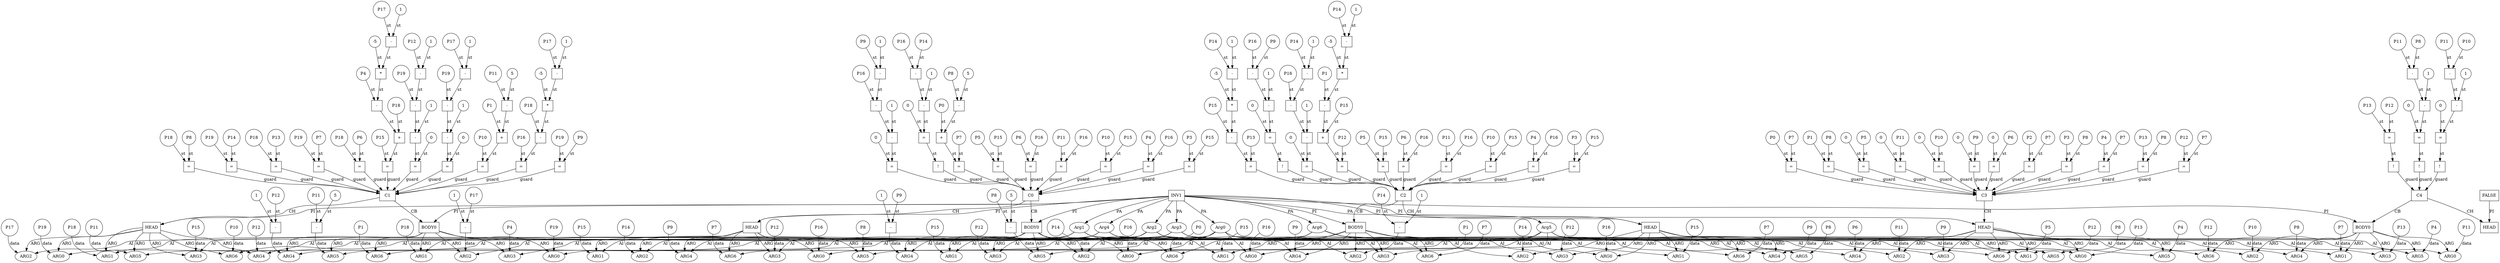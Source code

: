// Horn Graph
digraph {
	"predicate_0" [label="INV1"  nodeName="predicate_0" class=predicateName GNNNodeID=0 shape="box"]
	"predicateArgument_0" [label="Arg0"  nodeName="predicateArgument_0" class=predicateArgument GNNNodeID=1 shape="ellipse"]
		"predicate_0" -> "predicateArgument_0" [ label="PA"]
	"predicateArgument_1" [label="Arg1"  nodeName="predicateArgument_1" class=predicateArgument GNNNodeID=2 shape="ellipse"]
		"predicate_0" -> "predicateArgument_1" [ label="PA"]
	"predicateArgument_2" [label="Arg2"  nodeName="predicateArgument_2" class=predicateArgument GNNNodeID=3 shape="ellipse"]
		"predicate_0" -> "predicateArgument_2" [ label="PA"]
	"predicateArgument_3" [label="Arg3"  nodeName="predicateArgument_3" class=predicateArgument GNNNodeID=4 shape="ellipse"]
		"predicate_0" -> "predicateArgument_3" [ label="PA"]
	"predicateArgument_4" [label="Arg4"  nodeName="predicateArgument_4" class=predicateArgument GNNNodeID=5 shape="ellipse"]
		"predicate_0" -> "predicateArgument_4" [ label="PA"]
	"predicateArgument_5" [label="Arg5"  nodeName="predicateArgument_5" class=predicateArgument GNNNodeID=6 shape="ellipse"]
		"predicate_0" -> "predicateArgument_5" [ label="PA"]
	"predicateArgument_6" [label="Arg6"  nodeName="predicateArgument_6" class=predicateArgument GNNNodeID=7 shape="ellipse"]
		"predicate_0" -> "predicateArgument_6" [ label="PA"]
	"predicate_1" [label="FALSE"  nodeName="predicate_1" class=predicateName GNNNodeID=8 shape="box"]
	"clause_0" [label="C0"  nodeName="clause_0" class=clause GNNNodeID=9 shape="box"]
	">=_10" [label="="  nodeName=">=_10" class=operator GNNNodeID=10 shape="square"]
		">=_10" -> "clause_0" [ label="guard"]
	"0_11" [label="0"  nodeName="0_11" class=constant GNNNodeID=11 shape="circle"]
		"0_11" -> ">=_10" [ label="st"]
	"-_12" [label="-"  nodeName="-_12" class=operator GNNNodeID=12 shape="square"]
		"-_12" -> ">=_10" [ label="st"]
	"-_13" [label="-"  nodeName="-_13" class=operator GNNNodeID=13 shape="square"]
		"-_13" -> "-_12" [ label="st"]
	"P16_14" [label="P16"  nodeName="P16_14" class=symbolicConstant GNNNodeID=14 shape="circle"]
		"P16_14" -> "-_13" [ label="st"]
	"-_15" [label="-"  nodeName="-_15" class=operator GNNNodeID=15 shape="square"]
		"-_15" -> "-_13" [ label="st"]
	"P9_16" [label="P9"  nodeName="P9_16" class=symbolicConstant GNNNodeID=16 shape="circle"]
		"P9_16" -> "-_15" [ label="st"]
	"1_17" [label="1"  nodeName="1_17" class=constant GNNNodeID=17 shape="circle"]
		"1_17" -> "-_15" [ label="st"]
	"1_18" [label="1"  nodeName="1_18" class=constant GNNNodeID=18 shape="circle"]
		"1_18" -> "-_12" [ label="st"]
	"!_19" [label="!"  nodeName="!_19" class=operator GNNNodeID=19 shape="square"]
		"!_19" -> "clause_0" [ label="guard"]
	">=_20" [label="="  nodeName=">=_20" class=operator GNNNodeID=20 shape="square"]
		">=_20" -> "!_19" [ label="st"]
	"0_21" [label="0"  nodeName="0_21" class=constant GNNNodeID=21 shape="circle"]
		"0_21" -> ">=_20" [ label="st"]
	"-_22" [label="-"  nodeName="-_22" class=operator GNNNodeID=22 shape="square"]
		"-_22" -> ">=_20" [ label="st"]
	"-_23" [label="-"  nodeName="-_23" class=operator GNNNodeID=23 shape="square"]
		"-_23" -> "-_22" [ label="st"]
	"P16_24" [label="P16"  nodeName="P16_24" class=symbolicConstant GNNNodeID=24 shape="circle"]
		"P16_24" -> "-_23" [ label="st"]
	"P14_25" [label="P14"  nodeName="P14_25" class=symbolicConstant GNNNodeID=25 shape="circle"]
		"P14_25" -> "-_23" [ label="st"]
	"1_26" [label="1"  nodeName="1_26" class=constant GNNNodeID=26 shape="circle"]
		"1_26" -> "-_22" [ label="st"]
	"=_27" [label="="  nodeName="=_27" class=operator GNNNodeID=27 shape="square"]
		"=_27" -> "clause_0" [ label="guard"]
	"+_28" [label="+"  nodeName="+_28" class=operator GNNNodeID=28 shape="square"]
		"+_28" -> "=_27" [ label="st"]
	"P0_29" [label="P0"  nodeName="P0_29" class=symbolicConstant GNNNodeID=29 shape="circle"]
		"P0_29" -> "+_28" [ label="st"]
	"-_30" [label="-"  nodeName="-_30" class=operator GNNNodeID=30 shape="square"]
		"-_30" -> "+_28" [ label="st"]
	"P8_31" [label="P8"  nodeName="P8_31" class=symbolicConstant GNNNodeID=31 shape="circle"]
		"P8_31" -> "-_30" [ label="st"]
	"5_32" [label="5"  nodeName="5_32" class=constant GNNNodeID=32 shape="circle"]
		"5_32" -> "-_30" [ label="st"]
	"P7_33" [label="P7"  nodeName="P7_33" class=symbolicConstant GNNNodeID=33 shape="circle"]
		"P7_33" -> "=_27" [ label="st"]
	"=_34" [label="="  nodeName="=_34" class=operator GNNNodeID=34 shape="square"]
		"=_34" -> "clause_0" [ label="guard"]
	"P5_35" [label="P5"  nodeName="P5_35" class=symbolicConstant GNNNodeID=35 shape="circle"]
		"P5_35" -> "=_34" [ label="st"]
	"P15_36" [label="P15"  nodeName="P15_36" class=symbolicConstant GNNNodeID=36 shape="circle"]
		"P15_36" -> "=_34" [ label="st"]
	"=_37" [label="="  nodeName="=_37" class=operator GNNNodeID=37 shape="square"]
		"=_37" -> "clause_0" [ label="guard"]
	"P6_38" [label="P6"  nodeName="P6_38" class=symbolicConstant GNNNodeID=38 shape="circle"]
		"P6_38" -> "=_37" [ label="st"]
	"P16_39" [label="P16"  nodeName="P16_39" class=symbolicConstant GNNNodeID=39 shape="circle"]
		"P16_39" -> "=_37" [ label="st"]
	"=_40" [label="="  nodeName="=_40" class=operator GNNNodeID=40 shape="square"]
		"=_40" -> "clause_0" [ label="guard"]
	"P11_41" [label="P11"  nodeName="P11_41" class=symbolicConstant GNNNodeID=41 shape="circle"]
		"P11_41" -> "=_40" [ label="st"]
	"P16_42" [label="P16"  nodeName="P16_42" class=symbolicConstant GNNNodeID=42 shape="circle"]
		"P16_42" -> "=_40" [ label="st"]
	"=_43" [label="="  nodeName="=_43" class=operator GNNNodeID=43 shape="square"]
		"=_43" -> "clause_0" [ label="guard"]
	"P10_44" [label="P10"  nodeName="P10_44" class=symbolicConstant GNNNodeID=44 shape="circle"]
		"P10_44" -> "=_43" [ label="st"]
	"P15_45" [label="P15"  nodeName="P15_45" class=symbolicConstant GNNNodeID=45 shape="circle"]
		"P15_45" -> "=_43" [ label="st"]
	"=_46" [label="="  nodeName="=_46" class=operator GNNNodeID=46 shape="square"]
		"=_46" -> "clause_0" [ label="guard"]
	"P4_47" [label="P4"  nodeName="P4_47" class=symbolicConstant GNNNodeID=47 shape="circle"]
		"P4_47" -> "=_46" [ label="st"]
	"P16_48" [label="P16"  nodeName="P16_48" class=symbolicConstant GNNNodeID=48 shape="circle"]
		"P16_48" -> "=_46" [ label="st"]
	"=_49" [label="="  nodeName="=_49" class=operator GNNNodeID=49 shape="square"]
		"=_49" -> "clause_0" [ label="guard"]
	"P3_50" [label="P3"  nodeName="P3_50" class=symbolicConstant GNNNodeID=50 shape="circle"]
		"P3_50" -> "=_49" [ label="st"]
	"P15_51" [label="P15"  nodeName="P15_51" class=symbolicConstant GNNNodeID=51 shape="circle"]
		"P15_51" -> "=_49" [ label="st"]
	"clauseHead_0" [label="HEAD"  nodeName="clauseHead_0" class=clauseHead GNNNodeID=52 shape="box"]
		"clause_0" -> "clauseHead_0" [ label="CH"]
		"predicate_0" -> "clauseHead_0" [ label="PI"]
	"clauseArgument_0" [label="ARG0"  nodeName="clauseArgument_0" class=clauseArg GNNNodeID=53 shape="ellipse"]
		"clauseHead_0" -> "clauseArgument_0" [ label="ARG"]
		"predicateArgument_0" -> "clauseArgument_0" [ label="AI"]
	"P16_54" [label="P16"  nodeName="P16_54" class=symbolicConstant GNNNodeID=54 shape="circle"]
		"P16_54" -> "clauseArgument_0" [ label="data"]
	"clauseArgument_1" [label="ARG1"  nodeName="clauseArgument_1" class=clauseArg GNNNodeID=55 shape="ellipse"]
		"clauseHead_0" -> "clauseArgument_1" [ label="ARG"]
		"predicateArgument_1" -> "clauseArgument_1" [ label="AI"]
	"P15_56" [label="P15"  nodeName="P15_56" class=symbolicConstant GNNNodeID=56 shape="circle"]
		"P15_56" -> "clauseArgument_1" [ label="data"]
	"clauseArgument_2" [label="ARG2"  nodeName="clauseArgument_2" class=clauseArg GNNNodeID=57 shape="ellipse"]
		"clauseHead_0" -> "clauseArgument_2" [ label="ARG"]
		"predicateArgument_2" -> "clauseArgument_2" [ label="AI"]
	"P14_58" [label="P14"  nodeName="P14_58" class=symbolicConstant GNNNodeID=58 shape="circle"]
		"P14_58" -> "clauseArgument_2" [ label="data"]
	"clauseArgument_3" [label="ARG3"  nodeName="clauseArgument_3" class=clauseArg GNNNodeID=59 shape="ellipse"]
		"clauseHead_0" -> "clauseArgument_3" [ label="ARG"]
		"predicateArgument_3" -> "clauseArgument_3" [ label="AI"]
	"P12_60" [label="P12"  nodeName="P12_60" class=symbolicConstant GNNNodeID=60 shape="circle"]
		"P12_60" -> "clauseArgument_3" [ label="data"]
	"clauseArgument_4" [label="ARG4"  nodeName="clauseArgument_4" class=clauseArg GNNNodeID=61 shape="ellipse"]
		"clauseHead_0" -> "clauseArgument_4" [ label="ARG"]
		"predicateArgument_4" -> "clauseArgument_4" [ label="AI"]
	"P9_62" [label="P9"  nodeName="P9_62" class=symbolicConstant GNNNodeID=62 shape="circle"]
		"P9_62" -> "clauseArgument_4" [ label="data"]
	"clauseArgument_5" [label="ARG5"  nodeName="clauseArgument_5" class=clauseArg GNNNodeID=63 shape="ellipse"]
		"clauseHead_0" -> "clauseArgument_5" [ label="ARG"]
		"predicateArgument_5" -> "clauseArgument_5" [ label="AI"]
	"P8_64" [label="P8"  nodeName="P8_64" class=symbolicConstant GNNNodeID=64 shape="circle"]
		"P8_64" -> "clauseArgument_5" [ label="data"]
	"clauseArgument_6" [label="ARG6"  nodeName="clauseArgument_6" class=clauseArg GNNNodeID=65 shape="ellipse"]
		"clauseHead_0" -> "clauseArgument_6" [ label="ARG"]
		"predicateArgument_6" -> "clauseArgument_6" [ label="AI"]
	"P7_66" [label="P7"  nodeName="P7_66" class=symbolicConstant GNNNodeID=66 shape="circle"]
		"P7_66" -> "clauseArgument_6" [ label="data"]
	"clauseBody_0" [label="BODY0"  nodeName="clauseBody_0" class=clauseBody GNNNodeID=67 shape="box"]
		"clause_0" -> "clauseBody_0" [ label="CB"]
		"predicate_0" -> "clauseBody_0" [ label="PI"]
	"clauseArgument_7" [label="ARG0"  nodeName="clauseArgument_7" class=clauseArg GNNNodeID=68 shape="ellipse"]
		"clauseBody_0" -> "clauseArgument_7" [ label="ARG"]
		"predicateArgument_0" -> "clauseArgument_7" [ label="AI"]
	"P16_69" [label="P16"  nodeName="P16_69" class=symbolicConstant GNNNodeID=69 shape="circle"]
		"P16_69" -> "clauseArgument_7" [ label="data"]
	"clauseArgument_8" [label="ARG1"  nodeName="clauseArgument_8" class=clauseArg GNNNodeID=70 shape="ellipse"]
		"clauseBody_0" -> "clauseArgument_8" [ label="ARG"]
		"predicateArgument_1" -> "clauseArgument_8" [ label="AI"]
	"P15_71" [label="P15"  nodeName="P15_71" class=symbolicConstant GNNNodeID=71 shape="circle"]
		"P15_71" -> "clauseArgument_8" [ label="data"]
	"clauseArgument_9" [label="ARG2"  nodeName="clauseArgument_9" class=clauseArg GNNNodeID=72 shape="ellipse"]
		"clauseBody_0" -> "clauseArgument_9" [ label="ARG"]
		"predicateArgument_2" -> "clauseArgument_9" [ label="AI"]
	"P14_73" [label="P14"  nodeName="P14_73" class=symbolicConstant GNNNodeID=73 shape="circle"]
		"P14_73" -> "clauseArgument_9" [ label="data"]
	"clauseArgument_10" [label="ARG3"  nodeName="clauseArgument_10" class=clauseArg GNNNodeID=74 shape="ellipse"]
		"clauseBody_0" -> "clauseArgument_10" [ label="ARG"]
		"predicateArgument_3" -> "clauseArgument_10" [ label="AI"]
	"P12_75" [label="P12"  nodeName="P12_75" class=symbolicConstant GNNNodeID=75 shape="circle"]
		"P12_75" -> "clauseArgument_10" [ label="data"]
	"clauseArgument_11" [label="ARG4"  nodeName="clauseArgument_11" class=clauseArg GNNNodeID=76 shape="ellipse"]
		"clauseBody_0" -> "clauseArgument_11" [ label="ARG"]
		"predicateArgument_4" -> "clauseArgument_11" [ label="AI"]
	"-_77" [label="-"  nodeName="-_77" class=operator GNNNodeID=77 shape="square"]
		"-_77" -> "clauseArgument_11" [ label="data"]
	"P9_78" [label="P9"  nodeName="P9_78" class=symbolicConstant GNNNodeID=78 shape="circle"]
		"P9_78" -> "-_77" [ label="st"]
	"1_79" [label="1"  nodeName="1_79" class=constant GNNNodeID=79 shape="circle"]
		"1_79" -> "-_77" [ label="st"]
	"clauseArgument_12" [label="ARG5"  nodeName="clauseArgument_12" class=clauseArg GNNNodeID=80 shape="ellipse"]
		"clauseBody_0" -> "clauseArgument_12" [ label="ARG"]
		"predicateArgument_5" -> "clauseArgument_12" [ label="AI"]
	"-_81" [label="-"  nodeName="-_81" class=operator GNNNodeID=81 shape="square"]
		"-_81" -> "clauseArgument_12" [ label="data"]
	"P8_82" [label="P8"  nodeName="P8_82" class=symbolicConstant GNNNodeID=82 shape="circle"]
		"P8_82" -> "-_81" [ label="st"]
	"5_83" [label="5"  nodeName="5_83" class=constant GNNNodeID=83 shape="circle"]
		"5_83" -> "-_81" [ label="st"]
	"clauseArgument_13" [label="ARG6"  nodeName="clauseArgument_13" class=clauseArg GNNNodeID=84 shape="ellipse"]
		"clauseBody_0" -> "clauseArgument_13" [ label="ARG"]
		"predicateArgument_6" -> "clauseArgument_13" [ label="AI"]
	"P0_85" [label="P0"  nodeName="P0_85" class=symbolicConstant GNNNodeID=85 shape="circle"]
		"P0_85" -> "clauseArgument_13" [ label="data"]
	"clause_1" [label="C1"  nodeName="clause_1" class=clause GNNNodeID=86 shape="box"]
	"=_87" [label="="  nodeName="=_87" class=operator GNNNodeID=87 shape="square"]
		"=_87" -> "clause_1" [ label="guard"]
	"+_88" [label="+"  nodeName="+_88" class=operator GNNNodeID=88 shape="square"]
		"+_88" -> "=_87" [ label="st"]
	"-_89" [label="-"  nodeName="-_89" class=operator GNNNodeID=89 shape="square"]
		"-_89" -> "+_88" [ label="st"]
	"P4_90" [label="P4"  nodeName="P4_90" class=symbolicConstant GNNNodeID=90 shape="circle"]
		"P4_90" -> "-_89" [ label="st"]
	"*_91" [label="*"  nodeName="*_91" class=operator GNNNodeID=91 shape="square"]
		"*_91" -> "-_89" [ label="st"]
	"-5_92" [label="-5"  nodeName="-5_92" class=constant GNNNodeID=92 shape="circle"]
		"-5_92" -> "*_91" [ label="st"]
	"-_93" [label="-"  nodeName="-_93" class=operator GNNNodeID=93 shape="square"]
		"-_93" -> "*_91" [ label="st"]
	"P17_94" [label="P17"  nodeName="P17_94" class=symbolicConstant GNNNodeID=94 shape="circle"]
		"P17_94" -> "-_93" [ label="st"]
	"1_95" [label="1"  nodeName="1_95" class=constant GNNNodeID=95 shape="circle"]
		"1_95" -> "-_93" [ label="st"]
	"P18_96" [label="P18"  nodeName="P18_96" class=symbolicConstant GNNNodeID=96 shape="circle"]
		"P18_96" -> "+_88" [ label="st"]
	"P15_97" [label="P15"  nodeName="P15_97" class=symbolicConstant GNNNodeID=97 shape="circle"]
		"P15_97" -> "=_87" [ label="st"]
	">=_98" [label="="  nodeName=">=_98" class=operator GNNNodeID=98 shape="square"]
		">=_98" -> "clause_1" [ label="guard"]
	"0_99" [label="0"  nodeName="0_99" class=constant GNNNodeID=99 shape="circle"]
		"0_99" -> ">=_98" [ label="st"]
	"-_100" [label="-"  nodeName="-_100" class=operator GNNNodeID=100 shape="square"]
		"-_100" -> ">=_98" [ label="st"]
	"-_101" [label="-"  nodeName="-_101" class=operator GNNNodeID=101 shape="square"]
		"-_101" -> "-_100" [ label="st"]
	"P19_102" [label="P19"  nodeName="P19_102" class=symbolicConstant GNNNodeID=102 shape="circle"]
		"P19_102" -> "-_101" [ label="st"]
	"-_103" [label="-"  nodeName="-_103" class=operator GNNNodeID=103 shape="square"]
		"-_103" -> "-_101" [ label="st"]
	"P12_104" [label="P12"  nodeName="P12_104" class=symbolicConstant GNNNodeID=104 shape="circle"]
		"P12_104" -> "-_103" [ label="st"]
	"1_105" [label="1"  nodeName="1_105" class=constant GNNNodeID=105 shape="circle"]
		"1_105" -> "-_103" [ label="st"]
	"1_106" [label="1"  nodeName="1_106" class=constant GNNNodeID=106 shape="circle"]
		"1_106" -> "-_100" [ label="st"]
	">=_107" [label="="  nodeName=">=_107" class=operator GNNNodeID=107 shape="square"]
		">=_107" -> "clause_1" [ label="guard"]
	"0_108" [label="0"  nodeName="0_108" class=constant GNNNodeID=108 shape="circle"]
		"0_108" -> ">=_107" [ label="st"]
	"-_109" [label="-"  nodeName="-_109" class=operator GNNNodeID=109 shape="square"]
		"-_109" -> ">=_107" [ label="st"]
	"-_110" [label="-"  nodeName="-_110" class=operator GNNNodeID=110 shape="square"]
		"-_110" -> "-_109" [ label="st"]
	"P19_111" [label="P19"  nodeName="P19_111" class=symbolicConstant GNNNodeID=111 shape="circle"]
		"P19_111" -> "-_110" [ label="st"]
	"-_112" [label="-"  nodeName="-_112" class=operator GNNNodeID=112 shape="square"]
		"-_112" -> "-_110" [ label="st"]
	"P17_113" [label="P17"  nodeName="P17_113" class=symbolicConstant GNNNodeID=113 shape="circle"]
		"P17_113" -> "-_112" [ label="st"]
	"1_114" [label="1"  nodeName="1_114" class=constant GNNNodeID=114 shape="circle"]
		"1_114" -> "-_112" [ label="st"]
	"1_115" [label="1"  nodeName="1_115" class=constant GNNNodeID=115 shape="circle"]
		"1_115" -> "-_109" [ label="st"]
	"=_116" [label="="  nodeName="=_116" class=operator GNNNodeID=116 shape="square"]
		"=_116" -> "clause_1" [ label="guard"]
	"+_117" [label="+"  nodeName="+_117" class=operator GNNNodeID=117 shape="square"]
		"+_117" -> "=_116" [ label="st"]
	"P1_118" [label="P1"  nodeName="P1_118" class=symbolicConstant GNNNodeID=118 shape="circle"]
		"P1_118" -> "+_117" [ label="st"]
	"-_119" [label="-"  nodeName="-_119" class=operator GNNNodeID=119 shape="square"]
		"-_119" -> "+_117" [ label="st"]
	"P11_120" [label="P11"  nodeName="P11_120" class=symbolicConstant GNNNodeID=120 shape="circle"]
		"P11_120" -> "-_119" [ label="st"]
	"5_121" [label="5"  nodeName="5_121" class=constant GNNNodeID=121 shape="circle"]
		"5_121" -> "-_119" [ label="st"]
	"P10_122" [label="P10"  nodeName="P10_122" class=symbolicConstant GNNNodeID=122 shape="circle"]
		"P10_122" -> "=_116" [ label="st"]
	"=_123" [label="="  nodeName="=_123" class=operator GNNNodeID=123 shape="square"]
		"=_123" -> "clause_1" [ label="guard"]
	"-_124" [label="-"  nodeName="-_124" class=operator GNNNodeID=124 shape="square"]
		"-_124" -> "=_123" [ label="st"]
	"P18_125" [label="P18"  nodeName="P18_125" class=symbolicConstant GNNNodeID=125 shape="circle"]
		"P18_125" -> "-_124" [ label="st"]
	"*_126" [label="*"  nodeName="*_126" class=operator GNNNodeID=126 shape="square"]
		"*_126" -> "-_124" [ label="st"]
	"-5_127" [label="-5"  nodeName="-5_127" class=constant GNNNodeID=127 shape="circle"]
		"-5_127" -> "*_126" [ label="st"]
	"-_128" [label="-"  nodeName="-_128" class=operator GNNNodeID=128 shape="square"]
		"-_128" -> "*_126" [ label="st"]
	"P17_129" [label="P17"  nodeName="P17_129" class=symbolicConstant GNNNodeID=129 shape="circle"]
		"P17_129" -> "-_128" [ label="st"]
	"1_130" [label="1"  nodeName="1_130" class=constant GNNNodeID=130 shape="circle"]
		"1_130" -> "-_128" [ label="st"]
	"P16_131" [label="P16"  nodeName="P16_131" class=symbolicConstant GNNNodeID=131 shape="circle"]
		"P16_131" -> "=_123" [ label="st"]
	"=_132" [label="="  nodeName="=_132" class=operator GNNNodeID=132 shape="square"]
		"=_132" -> "clause_1" [ label="guard"]
	"P9_133" [label="P9"  nodeName="P9_133" class=symbolicConstant GNNNodeID=133 shape="circle"]
		"P9_133" -> "=_132" [ label="st"]
	"P19_134" [label="P19"  nodeName="P19_134" class=symbolicConstant GNNNodeID=134 shape="circle"]
		"P19_134" -> "=_132" [ label="st"]
	"=_135" [label="="  nodeName="=_135" class=operator GNNNodeID=135 shape="square"]
		"=_135" -> "clause_1" [ label="guard"]
	"P8_136" [label="P8"  nodeName="P8_136" class=symbolicConstant GNNNodeID=136 shape="circle"]
		"P8_136" -> "=_135" [ label="st"]
	"P18_137" [label="P18"  nodeName="P18_137" class=symbolicConstant GNNNodeID=137 shape="circle"]
		"P18_137" -> "=_135" [ label="st"]
	"=_138" [label="="  nodeName="=_138" class=operator GNNNodeID=138 shape="square"]
		"=_138" -> "clause_1" [ label="guard"]
	"P14_139" [label="P14"  nodeName="P14_139" class=symbolicConstant GNNNodeID=139 shape="circle"]
		"P14_139" -> "=_138" [ label="st"]
	"P19_140" [label="P19"  nodeName="P19_140" class=symbolicConstant GNNNodeID=140 shape="circle"]
		"P19_140" -> "=_138" [ label="st"]
	"=_141" [label="="  nodeName="=_141" class=operator GNNNodeID=141 shape="square"]
		"=_141" -> "clause_1" [ label="guard"]
	"P13_142" [label="P13"  nodeName="P13_142" class=symbolicConstant GNNNodeID=142 shape="circle"]
		"P13_142" -> "=_141" [ label="st"]
	"P18_143" [label="P18"  nodeName="P18_143" class=symbolicConstant GNNNodeID=143 shape="circle"]
		"P18_143" -> "=_141" [ label="st"]
	"=_144" [label="="  nodeName="=_144" class=operator GNNNodeID=144 shape="square"]
		"=_144" -> "clause_1" [ label="guard"]
	"P7_145" [label="P7"  nodeName="P7_145" class=symbolicConstant GNNNodeID=145 shape="circle"]
		"P7_145" -> "=_144" [ label="st"]
	"P19_146" [label="P19"  nodeName="P19_146" class=symbolicConstant GNNNodeID=146 shape="circle"]
		"P19_146" -> "=_144" [ label="st"]
	"=_147" [label="="  nodeName="=_147" class=operator GNNNodeID=147 shape="square"]
		"=_147" -> "clause_1" [ label="guard"]
	"P6_148" [label="P6"  nodeName="P6_148" class=symbolicConstant GNNNodeID=148 shape="circle"]
		"P6_148" -> "=_147" [ label="st"]
	"P18_149" [label="P18"  nodeName="P18_149" class=symbolicConstant GNNNodeID=149 shape="circle"]
		"P18_149" -> "=_147" [ label="st"]
	"clauseHead_1" [label="HEAD"  nodeName="clauseHead_1" class=clauseHead GNNNodeID=150 shape="box"]
		"clause_1" -> "clauseHead_1" [ label="CH"]
		"predicate_0" -> "clauseHead_1" [ label="PI"]
	"clauseArgument_14" [label="ARG0"  nodeName="clauseArgument_14" class=clauseArg GNNNodeID=151 shape="ellipse"]
		"clauseHead_1" -> "clauseArgument_14" [ label="ARG"]
		"predicateArgument_0" -> "clauseArgument_14" [ label="AI"]
	"P19_152" [label="P19"  nodeName="P19_152" class=symbolicConstant GNNNodeID=152 shape="circle"]
		"P19_152" -> "clauseArgument_14" [ label="data"]
	"clauseArgument_15" [label="ARG1"  nodeName="clauseArgument_15" class=clauseArg GNNNodeID=153 shape="ellipse"]
		"clauseHead_1" -> "clauseArgument_15" [ label="ARG"]
		"predicateArgument_1" -> "clauseArgument_15" [ label="AI"]
	"P18_154" [label="P18"  nodeName="P18_154" class=symbolicConstant GNNNodeID=154 shape="circle"]
		"P18_154" -> "clauseArgument_15" [ label="data"]
	"clauseArgument_16" [label="ARG2"  nodeName="clauseArgument_16" class=clauseArg GNNNodeID=155 shape="ellipse"]
		"clauseHead_1" -> "clauseArgument_16" [ label="ARG"]
		"predicateArgument_2" -> "clauseArgument_16" [ label="AI"]
	"P17_156" [label="P17"  nodeName="P17_156" class=symbolicConstant GNNNodeID=156 shape="circle"]
		"P17_156" -> "clauseArgument_16" [ label="data"]
	"clauseArgument_17" [label="ARG3"  nodeName="clauseArgument_17" class=clauseArg GNNNodeID=157 shape="ellipse"]
		"clauseHead_1" -> "clauseArgument_17" [ label="ARG"]
		"predicateArgument_3" -> "clauseArgument_17" [ label="AI"]
	"P15_158" [label="P15"  nodeName="P15_158" class=symbolicConstant GNNNodeID=158 shape="circle"]
		"P15_158" -> "clauseArgument_17" [ label="data"]
	"clauseArgument_18" [label="ARG4"  nodeName="clauseArgument_18" class=clauseArg GNNNodeID=159 shape="ellipse"]
		"clauseHead_1" -> "clauseArgument_18" [ label="ARG"]
		"predicateArgument_4" -> "clauseArgument_18" [ label="AI"]
	"P12_160" [label="P12"  nodeName="P12_160" class=symbolicConstant GNNNodeID=160 shape="circle"]
		"P12_160" -> "clauseArgument_18" [ label="data"]
	"clauseArgument_19" [label="ARG5"  nodeName="clauseArgument_19" class=clauseArg GNNNodeID=161 shape="ellipse"]
		"clauseHead_1" -> "clauseArgument_19" [ label="ARG"]
		"predicateArgument_5" -> "clauseArgument_19" [ label="AI"]
	"P11_162" [label="P11"  nodeName="P11_162" class=symbolicConstant GNNNodeID=162 shape="circle"]
		"P11_162" -> "clauseArgument_19" [ label="data"]
	"clauseArgument_20" [label="ARG6"  nodeName="clauseArgument_20" class=clauseArg GNNNodeID=163 shape="ellipse"]
		"clauseHead_1" -> "clauseArgument_20" [ label="ARG"]
		"predicateArgument_6" -> "clauseArgument_20" [ label="AI"]
	"P10_164" [label="P10"  nodeName="P10_164" class=symbolicConstant GNNNodeID=164 shape="circle"]
		"P10_164" -> "clauseArgument_20" [ label="data"]
	"clauseBody_1" [label="BODY0"  nodeName="clauseBody_1" class=clauseBody GNNNodeID=165 shape="box"]
		"clause_1" -> "clauseBody_1" [ label="CB"]
		"predicate_0" -> "clauseBody_1" [ label="PI"]
	"clauseArgument_21" [label="ARG0"  nodeName="clauseArgument_21" class=clauseArg GNNNodeID=166 shape="ellipse"]
		"clauseBody_1" -> "clauseArgument_21" [ label="ARG"]
		"predicateArgument_0" -> "clauseArgument_21" [ label="AI"]
	"P19_167" [label="P19"  nodeName="P19_167" class=symbolicConstant GNNNodeID=167 shape="circle"]
		"P19_167" -> "clauseArgument_21" [ label="data"]
	"clauseArgument_22" [label="ARG1"  nodeName="clauseArgument_22" class=clauseArg GNNNodeID=168 shape="ellipse"]
		"clauseBody_1" -> "clauseArgument_22" [ label="ARG"]
		"predicateArgument_1" -> "clauseArgument_22" [ label="AI"]
	"P18_169" [label="P18"  nodeName="P18_169" class=symbolicConstant GNNNodeID=169 shape="circle"]
		"P18_169" -> "clauseArgument_22" [ label="data"]
	"clauseArgument_23" [label="ARG2"  nodeName="clauseArgument_23" class=clauseArg GNNNodeID=170 shape="ellipse"]
		"clauseBody_1" -> "clauseArgument_23" [ label="ARG"]
		"predicateArgument_2" -> "clauseArgument_23" [ label="AI"]
	"-_171" [label="-"  nodeName="-_171" class=operator GNNNodeID=171 shape="square"]
		"-_171" -> "clauseArgument_23" [ label="data"]
	"P17_172" [label="P17"  nodeName="P17_172" class=symbolicConstant GNNNodeID=172 shape="circle"]
		"P17_172" -> "-_171" [ label="st"]
	"1_173" [label="1"  nodeName="1_173" class=constant GNNNodeID=173 shape="circle"]
		"1_173" -> "-_171" [ label="st"]
	"clauseArgument_24" [label="ARG3"  nodeName="clauseArgument_24" class=clauseArg GNNNodeID=174 shape="ellipse"]
		"clauseBody_1" -> "clauseArgument_24" [ label="ARG"]
		"predicateArgument_3" -> "clauseArgument_24" [ label="AI"]
	"P4_175" [label="P4"  nodeName="P4_175" class=symbolicConstant GNNNodeID=175 shape="circle"]
		"P4_175" -> "clauseArgument_24" [ label="data"]
	"clauseArgument_25" [label="ARG4"  nodeName="clauseArgument_25" class=clauseArg GNNNodeID=176 shape="ellipse"]
		"clauseBody_1" -> "clauseArgument_25" [ label="ARG"]
		"predicateArgument_4" -> "clauseArgument_25" [ label="AI"]
	"-_177" [label="-"  nodeName="-_177" class=operator GNNNodeID=177 shape="square"]
		"-_177" -> "clauseArgument_25" [ label="data"]
	"P12_178" [label="P12"  nodeName="P12_178" class=symbolicConstant GNNNodeID=178 shape="circle"]
		"P12_178" -> "-_177" [ label="st"]
	"1_179" [label="1"  nodeName="1_179" class=constant GNNNodeID=179 shape="circle"]
		"1_179" -> "-_177" [ label="st"]
	"clauseArgument_26" [label="ARG5"  nodeName="clauseArgument_26" class=clauseArg GNNNodeID=180 shape="ellipse"]
		"clauseBody_1" -> "clauseArgument_26" [ label="ARG"]
		"predicateArgument_5" -> "clauseArgument_26" [ label="AI"]
	"-_181" [label="-"  nodeName="-_181" class=operator GNNNodeID=181 shape="square"]
		"-_181" -> "clauseArgument_26" [ label="data"]
	"P11_182" [label="P11"  nodeName="P11_182" class=symbolicConstant GNNNodeID=182 shape="circle"]
		"P11_182" -> "-_181" [ label="st"]
	"5_183" [label="5"  nodeName="5_183" class=constant GNNNodeID=183 shape="circle"]
		"5_183" -> "-_181" [ label="st"]
	"clauseArgument_27" [label="ARG6"  nodeName="clauseArgument_27" class=clauseArg GNNNodeID=184 shape="ellipse"]
		"clauseBody_1" -> "clauseArgument_27" [ label="ARG"]
		"predicateArgument_6" -> "clauseArgument_27" [ label="AI"]
	"P1_185" [label="P1"  nodeName="P1_185" class=symbolicConstant GNNNodeID=185 shape="circle"]
		"P1_185" -> "clauseArgument_27" [ label="data"]
	"clause_2" [label="C2"  nodeName="clause_2" class=clause GNNNodeID=186 shape="box"]
	"=_187" [label="="  nodeName="=_187" class=operator GNNNodeID=187 shape="square"]
		"=_187" -> "clause_2" [ label="guard"]
	"-_188" [label="-"  nodeName="-_188" class=operator GNNNodeID=188 shape="square"]
		"-_188" -> "=_187" [ label="st"]
	"P15_189" [label="P15"  nodeName="P15_189" class=symbolicConstant GNNNodeID=189 shape="circle"]
		"P15_189" -> "-_188" [ label="st"]
	"*_190" [label="*"  nodeName="*_190" class=operator GNNNodeID=190 shape="square"]
		"*_190" -> "-_188" [ label="st"]
	"-5_191" [label="-5"  nodeName="-5_191" class=constant GNNNodeID=191 shape="circle"]
		"-5_191" -> "*_190" [ label="st"]
	"-_192" [label="-"  nodeName="-_192" class=operator GNNNodeID=192 shape="square"]
		"-_192" -> "*_190" [ label="st"]
	"P14_193" [label="P14"  nodeName="P14_193" class=symbolicConstant GNNNodeID=193 shape="circle"]
		"P14_193" -> "-_192" [ label="st"]
	"1_194" [label="1"  nodeName="1_194" class=constant GNNNodeID=194 shape="circle"]
		"1_194" -> "-_192" [ label="st"]
	"P13_195" [label="P13"  nodeName="P13_195" class=symbolicConstant GNNNodeID=195 shape="circle"]
		"P13_195" -> "=_187" [ label="st"]
	"!_196" [label="!"  nodeName="!_196" class=operator GNNNodeID=196 shape="square"]
		"!_196" -> "clause_2" [ label="guard"]
	">=_197" [label="="  nodeName=">=_197" class=operator GNNNodeID=197 shape="square"]
		">=_197" -> "!_196" [ label="st"]
	"0_198" [label="0"  nodeName="0_198" class=constant GNNNodeID=198 shape="circle"]
		"0_198" -> ">=_197" [ label="st"]
	"-_199" [label="-"  nodeName="-_199" class=operator GNNNodeID=199 shape="square"]
		"-_199" -> ">=_197" [ label="st"]
	"-_200" [label="-"  nodeName="-_200" class=operator GNNNodeID=200 shape="square"]
		"-_200" -> "-_199" [ label="st"]
	"P16_201" [label="P16"  nodeName="P16_201" class=symbolicConstant GNNNodeID=201 shape="circle"]
		"P16_201" -> "-_200" [ label="st"]
	"P9_202" [label="P9"  nodeName="P9_202" class=symbolicConstant GNNNodeID=202 shape="circle"]
		"P9_202" -> "-_200" [ label="st"]
	"1_203" [label="1"  nodeName="1_203" class=constant GNNNodeID=203 shape="circle"]
		"1_203" -> "-_199" [ label="st"]
	">=_204" [label="="  nodeName=">=_204" class=operator GNNNodeID=204 shape="square"]
		">=_204" -> "clause_2" [ label="guard"]
	"0_205" [label="0"  nodeName="0_205" class=constant GNNNodeID=205 shape="circle"]
		"0_205" -> ">=_204" [ label="st"]
	"-_206" [label="-"  nodeName="-_206" class=operator GNNNodeID=206 shape="square"]
		"-_206" -> ">=_204" [ label="st"]
	"-_207" [label="-"  nodeName="-_207" class=operator GNNNodeID=207 shape="square"]
		"-_207" -> "-_206" [ label="st"]
	"P16_208" [label="P16"  nodeName="P16_208" class=symbolicConstant GNNNodeID=208 shape="circle"]
		"P16_208" -> "-_207" [ label="st"]
	"-_209" [label="-"  nodeName="-_209" class=operator GNNNodeID=209 shape="square"]
		"-_209" -> "-_207" [ label="st"]
	"P14_210" [label="P14"  nodeName="P14_210" class=symbolicConstant GNNNodeID=210 shape="circle"]
		"P14_210" -> "-_209" [ label="st"]
	"1_211" [label="1"  nodeName="1_211" class=constant GNNNodeID=211 shape="circle"]
		"1_211" -> "-_209" [ label="st"]
	"1_212" [label="1"  nodeName="1_212" class=constant GNNNodeID=212 shape="circle"]
		"1_212" -> "-_206" [ label="st"]
	"=_213" [label="="  nodeName="=_213" class=operator GNNNodeID=213 shape="square"]
		"=_213" -> "clause_2" [ label="guard"]
	"+_214" [label="+"  nodeName="+_214" class=operator GNNNodeID=214 shape="square"]
		"+_214" -> "=_213" [ label="st"]
	"-_215" [label="-"  nodeName="-_215" class=operator GNNNodeID=215 shape="square"]
		"-_215" -> "+_214" [ label="st"]
	"P1_216" [label="P1"  nodeName="P1_216" class=symbolicConstant GNNNodeID=216 shape="circle"]
		"P1_216" -> "-_215" [ label="st"]
	"*_217" [label="*"  nodeName="*_217" class=operator GNNNodeID=217 shape="square"]
		"*_217" -> "-_215" [ label="st"]
	"-5_218" [label="-5"  nodeName="-5_218" class=constant GNNNodeID=218 shape="circle"]
		"-5_218" -> "*_217" [ label="st"]
	"-_219" [label="-"  nodeName="-_219" class=operator GNNNodeID=219 shape="square"]
		"-_219" -> "*_217" [ label="st"]
	"P14_220" [label="P14"  nodeName="P14_220" class=symbolicConstant GNNNodeID=220 shape="circle"]
		"P14_220" -> "-_219" [ label="st"]
	"1_221" [label="1"  nodeName="1_221" class=constant GNNNodeID=221 shape="circle"]
		"1_221" -> "-_219" [ label="st"]
	"P15_222" [label="P15"  nodeName="P15_222" class=symbolicConstant GNNNodeID=222 shape="circle"]
		"P15_222" -> "+_214" [ label="st"]
	"P12_223" [label="P12"  nodeName="P12_223" class=symbolicConstant GNNNodeID=223 shape="circle"]
		"P12_223" -> "=_213" [ label="st"]
	"=_224" [label="="  nodeName="=_224" class=operator GNNNodeID=224 shape="square"]
		"=_224" -> "clause_2" [ label="guard"]
	"P5_225" [label="P5"  nodeName="P5_225" class=symbolicConstant GNNNodeID=225 shape="circle"]
		"P5_225" -> "=_224" [ label="st"]
	"P15_226" [label="P15"  nodeName="P15_226" class=symbolicConstant GNNNodeID=226 shape="circle"]
		"P15_226" -> "=_224" [ label="st"]
	"=_227" [label="="  nodeName="=_227" class=operator GNNNodeID=227 shape="square"]
		"=_227" -> "clause_2" [ label="guard"]
	"P6_228" [label="P6"  nodeName="P6_228" class=symbolicConstant GNNNodeID=228 shape="circle"]
		"P6_228" -> "=_227" [ label="st"]
	"P16_229" [label="P16"  nodeName="P16_229" class=symbolicConstant GNNNodeID=229 shape="circle"]
		"P16_229" -> "=_227" [ label="st"]
	"=_230" [label="="  nodeName="=_230" class=operator GNNNodeID=230 shape="square"]
		"=_230" -> "clause_2" [ label="guard"]
	"P11_231" [label="P11"  nodeName="P11_231" class=symbolicConstant GNNNodeID=231 shape="circle"]
		"P11_231" -> "=_230" [ label="st"]
	"P16_232" [label="P16"  nodeName="P16_232" class=symbolicConstant GNNNodeID=232 shape="circle"]
		"P16_232" -> "=_230" [ label="st"]
	"=_233" [label="="  nodeName="=_233" class=operator GNNNodeID=233 shape="square"]
		"=_233" -> "clause_2" [ label="guard"]
	"P10_234" [label="P10"  nodeName="P10_234" class=symbolicConstant GNNNodeID=234 shape="circle"]
		"P10_234" -> "=_233" [ label="st"]
	"P15_235" [label="P15"  nodeName="P15_235" class=symbolicConstant GNNNodeID=235 shape="circle"]
		"P15_235" -> "=_233" [ label="st"]
	"=_236" [label="="  nodeName="=_236" class=operator GNNNodeID=236 shape="square"]
		"=_236" -> "clause_2" [ label="guard"]
	"P4_237" [label="P4"  nodeName="P4_237" class=symbolicConstant GNNNodeID=237 shape="circle"]
		"P4_237" -> "=_236" [ label="st"]
	"P16_238" [label="P16"  nodeName="P16_238" class=symbolicConstant GNNNodeID=238 shape="circle"]
		"P16_238" -> "=_236" [ label="st"]
	"=_239" [label="="  nodeName="=_239" class=operator GNNNodeID=239 shape="square"]
		"=_239" -> "clause_2" [ label="guard"]
	"P3_240" [label="P3"  nodeName="P3_240" class=symbolicConstant GNNNodeID=240 shape="circle"]
		"P3_240" -> "=_239" [ label="st"]
	"P15_241" [label="P15"  nodeName="P15_241" class=symbolicConstant GNNNodeID=241 shape="circle"]
		"P15_241" -> "=_239" [ label="st"]
	"clauseHead_2" [label="HEAD"  nodeName="clauseHead_2" class=clauseHead GNNNodeID=242 shape="box"]
		"clause_2" -> "clauseHead_2" [ label="CH"]
		"predicate_0" -> "clauseHead_2" [ label="PI"]
	"clauseArgument_28" [label="ARG0"  nodeName="clauseArgument_28" class=clauseArg GNNNodeID=243 shape="ellipse"]
		"clauseHead_2" -> "clauseArgument_28" [ label="ARG"]
		"predicateArgument_0" -> "clauseArgument_28" [ label="AI"]
	"P16_244" [label="P16"  nodeName="P16_244" class=symbolicConstant GNNNodeID=244 shape="circle"]
		"P16_244" -> "clauseArgument_28" [ label="data"]
	"clauseArgument_29" [label="ARG1"  nodeName="clauseArgument_29" class=clauseArg GNNNodeID=245 shape="ellipse"]
		"clauseHead_2" -> "clauseArgument_29" [ label="ARG"]
		"predicateArgument_1" -> "clauseArgument_29" [ label="AI"]
	"P15_246" [label="P15"  nodeName="P15_246" class=symbolicConstant GNNNodeID=246 shape="circle"]
		"P15_246" -> "clauseArgument_29" [ label="data"]
	"clauseArgument_30" [label="ARG2"  nodeName="clauseArgument_30" class=clauseArg GNNNodeID=247 shape="ellipse"]
		"clauseHead_2" -> "clauseArgument_30" [ label="ARG"]
		"predicateArgument_2" -> "clauseArgument_30" [ label="AI"]
	"P14_248" [label="P14"  nodeName="P14_248" class=symbolicConstant GNNNodeID=248 shape="circle"]
		"P14_248" -> "clauseArgument_30" [ label="data"]
	"clauseArgument_31" [label="ARG3"  nodeName="clauseArgument_31" class=clauseArg GNNNodeID=249 shape="ellipse"]
		"clauseHead_2" -> "clauseArgument_31" [ label="ARG"]
		"predicateArgument_3" -> "clauseArgument_31" [ label="AI"]
	"P12_250" [label="P12"  nodeName="P12_250" class=symbolicConstant GNNNodeID=250 shape="circle"]
		"P12_250" -> "clauseArgument_31" [ label="data"]
	"clauseArgument_32" [label="ARG4"  nodeName="clauseArgument_32" class=clauseArg GNNNodeID=251 shape="ellipse"]
		"clauseHead_2" -> "clauseArgument_32" [ label="ARG"]
		"predicateArgument_4" -> "clauseArgument_32" [ label="AI"]
	"P9_252" [label="P9"  nodeName="P9_252" class=symbolicConstant GNNNodeID=252 shape="circle"]
		"P9_252" -> "clauseArgument_32" [ label="data"]
	"clauseArgument_33" [label="ARG5"  nodeName="clauseArgument_33" class=clauseArg GNNNodeID=253 shape="ellipse"]
		"clauseHead_2" -> "clauseArgument_33" [ label="ARG"]
		"predicateArgument_5" -> "clauseArgument_33" [ label="AI"]
	"P8_254" [label="P8"  nodeName="P8_254" class=symbolicConstant GNNNodeID=254 shape="circle"]
		"P8_254" -> "clauseArgument_33" [ label="data"]
	"clauseArgument_34" [label="ARG6"  nodeName="clauseArgument_34" class=clauseArg GNNNodeID=255 shape="ellipse"]
		"clauseHead_2" -> "clauseArgument_34" [ label="ARG"]
		"predicateArgument_6" -> "clauseArgument_34" [ label="AI"]
	"P7_256" [label="P7"  nodeName="P7_256" class=symbolicConstant GNNNodeID=256 shape="circle"]
		"P7_256" -> "clauseArgument_34" [ label="data"]
	"clauseBody_2" [label="BODY0"  nodeName="clauseBody_2" class=clauseBody GNNNodeID=257 shape="box"]
		"clause_2" -> "clauseBody_2" [ label="CB"]
		"predicate_0" -> "clauseBody_2" [ label="PI"]
	"clauseArgument_35" [label="ARG0"  nodeName="clauseArgument_35" class=clauseArg GNNNodeID=258 shape="ellipse"]
		"clauseBody_2" -> "clauseArgument_35" [ label="ARG"]
		"predicateArgument_0" -> "clauseArgument_35" [ label="AI"]
	"P16_259" [label="P16"  nodeName="P16_259" class=symbolicConstant GNNNodeID=259 shape="circle"]
		"P16_259" -> "clauseArgument_35" [ label="data"]
	"clauseArgument_36" [label="ARG1"  nodeName="clauseArgument_36" class=clauseArg GNNNodeID=260 shape="ellipse"]
		"clauseBody_2" -> "clauseArgument_36" [ label="ARG"]
		"predicateArgument_1" -> "clauseArgument_36" [ label="AI"]
	"P15_261" [label="P15"  nodeName="P15_261" class=symbolicConstant GNNNodeID=261 shape="circle"]
		"P15_261" -> "clauseArgument_36" [ label="data"]
	"clauseArgument_37" [label="ARG2"  nodeName="clauseArgument_37" class=clauseArg GNNNodeID=262 shape="ellipse"]
		"clauseBody_2" -> "clauseArgument_37" [ label="ARG"]
		"predicateArgument_2" -> "clauseArgument_37" [ label="AI"]
	"-_263" [label="-"  nodeName="-_263" class=operator GNNNodeID=263 shape="square"]
		"-_263" -> "clauseArgument_37" [ label="data"]
	"P14_264" [label="P14"  nodeName="P14_264" class=symbolicConstant GNNNodeID=264 shape="circle"]
		"P14_264" -> "-_263" [ label="st"]
	"1_265" [label="1"  nodeName="1_265" class=constant GNNNodeID=265 shape="circle"]
		"1_265" -> "-_263" [ label="st"]
	"clauseArgument_38" [label="ARG3"  nodeName="clauseArgument_38" class=clauseArg GNNNodeID=266 shape="ellipse"]
		"clauseBody_2" -> "clauseArgument_38" [ label="ARG"]
		"predicateArgument_3" -> "clauseArgument_38" [ label="AI"]
	"P1_267" [label="P1"  nodeName="P1_267" class=symbolicConstant GNNNodeID=267 shape="circle"]
		"P1_267" -> "clauseArgument_38" [ label="data"]
	"clauseArgument_39" [label="ARG4"  nodeName="clauseArgument_39" class=clauseArg GNNNodeID=268 shape="ellipse"]
		"clauseBody_2" -> "clauseArgument_39" [ label="ARG"]
		"predicateArgument_4" -> "clauseArgument_39" [ label="AI"]
	"P9_269" [label="P9"  nodeName="P9_269" class=symbolicConstant GNNNodeID=269 shape="circle"]
		"P9_269" -> "clauseArgument_39" [ label="data"]
	"clauseArgument_40" [label="ARG5"  nodeName="clauseArgument_40" class=clauseArg GNNNodeID=270 shape="ellipse"]
		"clauseBody_2" -> "clauseArgument_40" [ label="ARG"]
		"predicateArgument_5" -> "clauseArgument_40" [ label="AI"]
	"P8_271" [label="P8"  nodeName="P8_271" class=symbolicConstant GNNNodeID=271 shape="circle"]
		"P8_271" -> "clauseArgument_40" [ label="data"]
	"clauseArgument_41" [label="ARG6"  nodeName="clauseArgument_41" class=clauseArg GNNNodeID=272 shape="ellipse"]
		"clauseBody_2" -> "clauseArgument_41" [ label="ARG"]
		"predicateArgument_6" -> "clauseArgument_41" [ label="AI"]
	"P7_273" [label="P7"  nodeName="P7_273" class=symbolicConstant GNNNodeID=273 shape="circle"]
		"P7_273" -> "clauseArgument_41" [ label="data"]
	"clause_3" [label="C3"  nodeName="clause_3" class=clause GNNNodeID=274 shape="box"]
	"=_275" [label="="  nodeName="=_275" class=operator GNNNodeID=275 shape="square"]
		"=_275" -> "clause_3" [ label="guard"]
	"P0_276" [label="P0"  nodeName="P0_276" class=symbolicConstant GNNNodeID=276 shape="circle"]
		"P0_276" -> "=_275" [ label="st"]
	"P7_277" [label="P7"  nodeName="P7_277" class=symbolicConstant GNNNodeID=277 shape="circle"]
		"P7_277" -> "=_275" [ label="st"]
	"=_278" [label="="  nodeName="=_278" class=operator GNNNodeID=278 shape="square"]
		"=_278" -> "clause_3" [ label="guard"]
	"P1_279" [label="P1"  nodeName="P1_279" class=symbolicConstant GNNNodeID=279 shape="circle"]
		"P1_279" -> "=_278" [ label="st"]
	"P8_280" [label="P8"  nodeName="P8_280" class=symbolicConstant GNNNodeID=280 shape="circle"]
		"P8_280" -> "=_278" [ label="st"]
	"=_281" [label="="  nodeName="=_281" class=operator GNNNodeID=281 shape="square"]
		"=_281" -> "clause_3" [ label="guard"]
	"0_282" [label="0"  nodeName="0_282" class=constant GNNNodeID=282 shape="circle"]
		"0_282" -> "=_281" [ label="st"]
	"P5_283" [label="P5"  nodeName="P5_283" class=symbolicConstant GNNNodeID=283 shape="circle"]
		"P5_283" -> "=_281" [ label="st"]
	"=_284" [label="="  nodeName="=_284" class=operator GNNNodeID=284 shape="square"]
		"=_284" -> "clause_3" [ label="guard"]
	"0_285" [label="0"  nodeName="0_285" class=constant GNNNodeID=285 shape="circle"]
		"0_285" -> "=_284" [ label="st"]
	"P11_286" [label="P11"  nodeName="P11_286" class=symbolicConstant GNNNodeID=286 shape="circle"]
		"P11_286" -> "=_284" [ label="st"]
	"=_287" [label="="  nodeName="=_287" class=operator GNNNodeID=287 shape="square"]
		"=_287" -> "clause_3" [ label="guard"]
	"0_288" [label="0"  nodeName="0_288" class=constant GNNNodeID=288 shape="circle"]
		"0_288" -> "=_287" [ label="st"]
	"P10_289" [label="P10"  nodeName="P10_289" class=symbolicConstant GNNNodeID=289 shape="circle"]
		"P10_289" -> "=_287" [ label="st"]
	"=_290" [label="="  nodeName="=_290" class=operator GNNNodeID=290 shape="square"]
		"=_290" -> "clause_3" [ label="guard"]
	"0_291" [label="0"  nodeName="0_291" class=constant GNNNodeID=291 shape="circle"]
		"0_291" -> "=_290" [ label="st"]
	"P9_292" [label="P9"  nodeName="P9_292" class=symbolicConstant GNNNodeID=292 shape="circle"]
		"P9_292" -> "=_290" [ label="st"]
	"=_293" [label="="  nodeName="=_293" class=operator GNNNodeID=293 shape="square"]
		"=_293" -> "clause_3" [ label="guard"]
	"0_294" [label="0"  nodeName="0_294" class=constant GNNNodeID=294 shape="circle"]
		"0_294" -> "=_293" [ label="st"]
	"P6_295" [label="P6"  nodeName="P6_295" class=symbolicConstant GNNNodeID=295 shape="circle"]
		"P6_295" -> "=_293" [ label="st"]
	"=_296" [label="="  nodeName="=_296" class=operator GNNNodeID=296 shape="square"]
		"=_296" -> "clause_3" [ label="guard"]
	"P2_297" [label="P2"  nodeName="P2_297" class=symbolicConstant GNNNodeID=297 shape="circle"]
		"P2_297" -> "=_296" [ label="st"]
	"P7_298" [label="P7"  nodeName="P7_298" class=symbolicConstant GNNNodeID=298 shape="circle"]
		"P7_298" -> "=_296" [ label="st"]
	"=_299" [label="="  nodeName="=_299" class=operator GNNNodeID=299 shape="square"]
		"=_299" -> "clause_3" [ label="guard"]
	"P3_300" [label="P3"  nodeName="P3_300" class=symbolicConstant GNNNodeID=300 shape="circle"]
		"P3_300" -> "=_299" [ label="st"]
	"P8_301" [label="P8"  nodeName="P8_301" class=symbolicConstant GNNNodeID=301 shape="circle"]
		"P8_301" -> "=_299" [ label="st"]
	"=_302" [label="="  nodeName="=_302" class=operator GNNNodeID=302 shape="square"]
		"=_302" -> "clause_3" [ label="guard"]
	"P4_303" [label="P4"  nodeName="P4_303" class=symbolicConstant GNNNodeID=303 shape="circle"]
		"P4_303" -> "=_302" [ label="st"]
	"P7_304" [label="P7"  nodeName="P7_304" class=symbolicConstant GNNNodeID=304 shape="circle"]
		"P7_304" -> "=_302" [ label="st"]
	"=_305" [label="="  nodeName="=_305" class=operator GNNNodeID=305 shape="square"]
		"=_305" -> "clause_3" [ label="guard"]
	"P13_306" [label="P13"  nodeName="P13_306" class=symbolicConstant GNNNodeID=306 shape="circle"]
		"P13_306" -> "=_305" [ label="st"]
	"P8_307" [label="P8"  nodeName="P8_307" class=symbolicConstant GNNNodeID=307 shape="circle"]
		"P8_307" -> "=_305" [ label="st"]
	"=_308" [label="="  nodeName="=_308" class=operator GNNNodeID=308 shape="square"]
		"=_308" -> "clause_3" [ label="guard"]
	"P12_309" [label="P12"  nodeName="P12_309" class=symbolicConstant GNNNodeID=309 shape="circle"]
		"P12_309" -> "=_308" [ label="st"]
	"P7_310" [label="P7"  nodeName="P7_310" class=symbolicConstant GNNNodeID=310 shape="circle"]
		"P7_310" -> "=_308" [ label="st"]
	"clauseHead_3" [label="HEAD"  nodeName="clauseHead_3" class=clauseHead GNNNodeID=311 shape="box"]
		"clause_3" -> "clauseHead_3" [ label="CH"]
		"predicate_0" -> "clauseHead_3" [ label="PI"]
	"clauseArgument_42" [label="ARG0"  nodeName="clauseArgument_42" class=clauseArg GNNNodeID=312 shape="ellipse"]
		"clauseHead_3" -> "clauseArgument_42" [ label="ARG"]
		"predicateArgument_0" -> "clauseArgument_42" [ label="AI"]
	"P13_313" [label="P13"  nodeName="P13_313" class=symbolicConstant GNNNodeID=313 shape="circle"]
		"P13_313" -> "clauseArgument_42" [ label="data"]
	"clauseArgument_43" [label="ARG1"  nodeName="clauseArgument_43" class=clauseArg GNNNodeID=314 shape="ellipse"]
		"clauseHead_3" -> "clauseArgument_43" [ label="ARG"]
		"predicateArgument_1" -> "clauseArgument_43" [ label="AI"]
	"P12_315" [label="P12"  nodeName="P12_315" class=symbolicConstant GNNNodeID=315 shape="circle"]
		"P12_315" -> "clauseArgument_43" [ label="data"]
	"clauseArgument_44" [label="ARG2"  nodeName="clauseArgument_44" class=clauseArg GNNNodeID=316 shape="ellipse"]
		"clauseHead_3" -> "clauseArgument_44" [ label="ARG"]
		"predicateArgument_2" -> "clauseArgument_44" [ label="AI"]
	"P11_317" [label="P11"  nodeName="P11_317" class=symbolicConstant GNNNodeID=317 shape="circle"]
		"P11_317" -> "clauseArgument_44" [ label="data"]
	"clauseArgument_45" [label="ARG3"  nodeName="clauseArgument_45" class=clauseArg GNNNodeID=318 shape="ellipse"]
		"clauseHead_3" -> "clauseArgument_45" [ label="ARG"]
		"predicateArgument_3" -> "clauseArgument_45" [ label="AI"]
	"P9_319" [label="P9"  nodeName="P9_319" class=symbolicConstant GNNNodeID=319 shape="circle"]
		"P9_319" -> "clauseArgument_45" [ label="data"]
	"clauseArgument_46" [label="ARG4"  nodeName="clauseArgument_46" class=clauseArg GNNNodeID=320 shape="ellipse"]
		"clauseHead_3" -> "clauseArgument_46" [ label="ARG"]
		"predicateArgument_4" -> "clauseArgument_46" [ label="AI"]
	"P6_321" [label="P6"  nodeName="P6_321" class=symbolicConstant GNNNodeID=321 shape="circle"]
		"P6_321" -> "clauseArgument_46" [ label="data"]
	"clauseArgument_47" [label="ARG5"  nodeName="clauseArgument_47" class=clauseArg GNNNodeID=322 shape="ellipse"]
		"clauseHead_3" -> "clauseArgument_47" [ label="ARG"]
		"predicateArgument_5" -> "clauseArgument_47" [ label="AI"]
	"P4_323" [label="P4"  nodeName="P4_323" class=symbolicConstant GNNNodeID=323 shape="circle"]
		"P4_323" -> "clauseArgument_47" [ label="data"]
	"clauseArgument_48" [label="ARG6"  nodeName="clauseArgument_48" class=clauseArg GNNNodeID=324 shape="ellipse"]
		"clauseHead_3" -> "clauseArgument_48" [ label="ARG"]
		"predicateArgument_6" -> "clauseArgument_48" [ label="AI"]
	"P5_325" [label="P5"  nodeName="P5_325" class=symbolicConstant GNNNodeID=325 shape="circle"]
		"P5_325" -> "clauseArgument_48" [ label="data"]
	"clause_4" [label="C4"  nodeName="clause_4" class=clause GNNNodeID=326 shape="box"]
	"!_327" [label="!"  nodeName="!_327" class=operator GNNNodeID=327 shape="square"]
		"!_327" -> "clause_4" [ label="guard"]
	"=_328" [label="="  nodeName="=_328" class=operator GNNNodeID=328 shape="square"]
		"=_328" -> "!_327" [ label="st"]
	"P13_329" [label="P13"  nodeName="P13_329" class=symbolicConstant GNNNodeID=329 shape="circle"]
		"P13_329" -> "=_328" [ label="st"]
	"P12_330" [label="P12"  nodeName="P12_330" class=symbolicConstant GNNNodeID=330 shape="circle"]
		"P12_330" -> "=_328" [ label="st"]
	"!_331" [label="!"  nodeName="!_331" class=operator GNNNodeID=331 shape="square"]
		"!_331" -> "clause_4" [ label="guard"]
	">=_332" [label="="  nodeName=">=_332" class=operator GNNNodeID=332 shape="square"]
		">=_332" -> "!_331" [ label="st"]
	"0_333" [label="0"  nodeName="0_333" class=constant GNNNodeID=333 shape="circle"]
		"0_333" -> ">=_332" [ label="st"]
	"-_334" [label="-"  nodeName="-_334" class=operator GNNNodeID=334 shape="square"]
		"-_334" -> ">=_332" [ label="st"]
	"-_335" [label="-"  nodeName="-_335" class=operator GNNNodeID=335 shape="square"]
		"-_335" -> "-_334" [ label="st"]
	"P11_336" [label="P11"  nodeName="P11_336" class=symbolicConstant GNNNodeID=336 shape="circle"]
		"P11_336" -> "-_335" [ label="st"]
	"P8_337" [label="P8"  nodeName="P8_337" class=symbolicConstant GNNNodeID=337 shape="circle"]
		"P8_337" -> "-_335" [ label="st"]
	"1_338" [label="1"  nodeName="1_338" class=constant GNNNodeID=338 shape="circle"]
		"1_338" -> "-_334" [ label="st"]
	"!_339" [label="!"  nodeName="!_339" class=operator GNNNodeID=339 shape="square"]
		"!_339" -> "clause_4" [ label="guard"]
	">=_340" [label="="  nodeName=">=_340" class=operator GNNNodeID=340 shape="square"]
		">=_340" -> "!_339" [ label="st"]
	"0_341" [label="0"  nodeName="0_341" class=constant GNNNodeID=341 shape="circle"]
		"0_341" -> ">=_340" [ label="st"]
	"-_342" [label="-"  nodeName="-_342" class=operator GNNNodeID=342 shape="square"]
		"-_342" -> ">=_340" [ label="st"]
	"-_343" [label="-"  nodeName="-_343" class=operator GNNNodeID=343 shape="square"]
		"-_343" -> "-_342" [ label="st"]
	"P11_344" [label="P11"  nodeName="P11_344" class=symbolicConstant GNNNodeID=344 shape="circle"]
		"P11_344" -> "-_343" [ label="st"]
	"P10_345" [label="P10"  nodeName="P10_345" class=symbolicConstant GNNNodeID=345 shape="circle"]
		"P10_345" -> "-_343" [ label="st"]
	"1_346" [label="1"  nodeName="1_346" class=constant GNNNodeID=346 shape="circle"]
		"1_346" -> "-_342" [ label="st"]
	"clauseHead_4" [label="HEAD"  nodeName="clauseHead_4" class=clauseHead GNNNodeID=347 shape="box"]
		"clause_4" -> "clauseHead_4" [ label="CH"]
		"predicate_1" -> "clauseHead_4" [ label="PI"]
	"clauseBody_3" [label="BODY0"  nodeName="clauseBody_3" class=clauseBody GNNNodeID=348 shape="box"]
		"clause_4" -> "clauseBody_3" [ label="CB"]
		"predicate_0" -> "clauseBody_3" [ label="PI"]
	"clauseArgument_49" [label="ARG0"  nodeName="clauseArgument_49" class=clauseArg GNNNodeID=349 shape="ellipse"]
		"clauseBody_3" -> "clauseArgument_49" [ label="ARG"]
		"predicateArgument_0" -> "clauseArgument_49" [ label="AI"]
	"P11_350" [label="P11"  nodeName="P11_350" class=symbolicConstant GNNNodeID=350 shape="circle"]
		"P11_350" -> "clauseArgument_49" [ label="data"]
	"clauseArgument_50" [label="ARG1"  nodeName="clauseArgument_50" class=clauseArg GNNNodeID=351 shape="ellipse"]
		"clauseBody_3" -> "clauseArgument_50" [ label="ARG"]
		"predicateArgument_1" -> "clauseArgument_50" [ label="AI"]
	"P7_352" [label="P7"  nodeName="P7_352" class=symbolicConstant GNNNodeID=352 shape="circle"]
		"P7_352" -> "clauseArgument_50" [ label="data"]
	"clauseArgument_51" [label="ARG2"  nodeName="clauseArgument_51" class=clauseArg GNNNodeID=353 shape="ellipse"]
		"clauseBody_3" -> "clauseArgument_51" [ label="ARG"]
		"predicateArgument_2" -> "clauseArgument_51" [ label="AI"]
	"P10_354" [label="P10"  nodeName="P10_354" class=symbolicConstant GNNNodeID=354 shape="circle"]
		"P10_354" -> "clauseArgument_51" [ label="data"]
	"clauseArgument_52" [label="ARG3"  nodeName="clauseArgument_52" class=clauseArg GNNNodeID=355 shape="ellipse"]
		"clauseBody_3" -> "clauseArgument_52" [ label="ARG"]
		"predicateArgument_3" -> "clauseArgument_52" [ label="AI"]
	"P13_356" [label="P13"  nodeName="P13_356" class=symbolicConstant GNNNodeID=356 shape="circle"]
		"P13_356" -> "clauseArgument_52" [ label="data"]
	"clauseArgument_53" [label="ARG4"  nodeName="clauseArgument_53" class=clauseArg GNNNodeID=357 shape="ellipse"]
		"clauseBody_3" -> "clauseArgument_53" [ label="ARG"]
		"predicateArgument_4" -> "clauseArgument_53" [ label="AI"]
	"P8_358" [label="P8"  nodeName="P8_358" class=symbolicConstant GNNNodeID=358 shape="circle"]
		"P8_358" -> "clauseArgument_53" [ label="data"]
	"clauseArgument_54" [label="ARG5"  nodeName="clauseArgument_54" class=clauseArg GNNNodeID=359 shape="ellipse"]
		"clauseBody_3" -> "clauseArgument_54" [ label="ARG"]
		"predicateArgument_5" -> "clauseArgument_54" [ label="AI"]
	"P4_360" [label="P4"  nodeName="P4_360" class=symbolicConstant GNNNodeID=360 shape="circle"]
		"P4_360" -> "clauseArgument_54" [ label="data"]
	"clauseArgument_55" [label="ARG6"  nodeName="clauseArgument_55" class=clauseArg GNNNodeID=361 shape="ellipse"]
		"clauseBody_3" -> "clauseArgument_55" [ label="ARG"]
		"predicateArgument_6" -> "clauseArgument_55" [ label="AI"]
	"P12_362" [label="P12"  nodeName="P12_362" class=symbolicConstant GNNNodeID=362 shape="circle"]
		"P12_362" -> "clauseArgument_55" [ label="data"]
}
